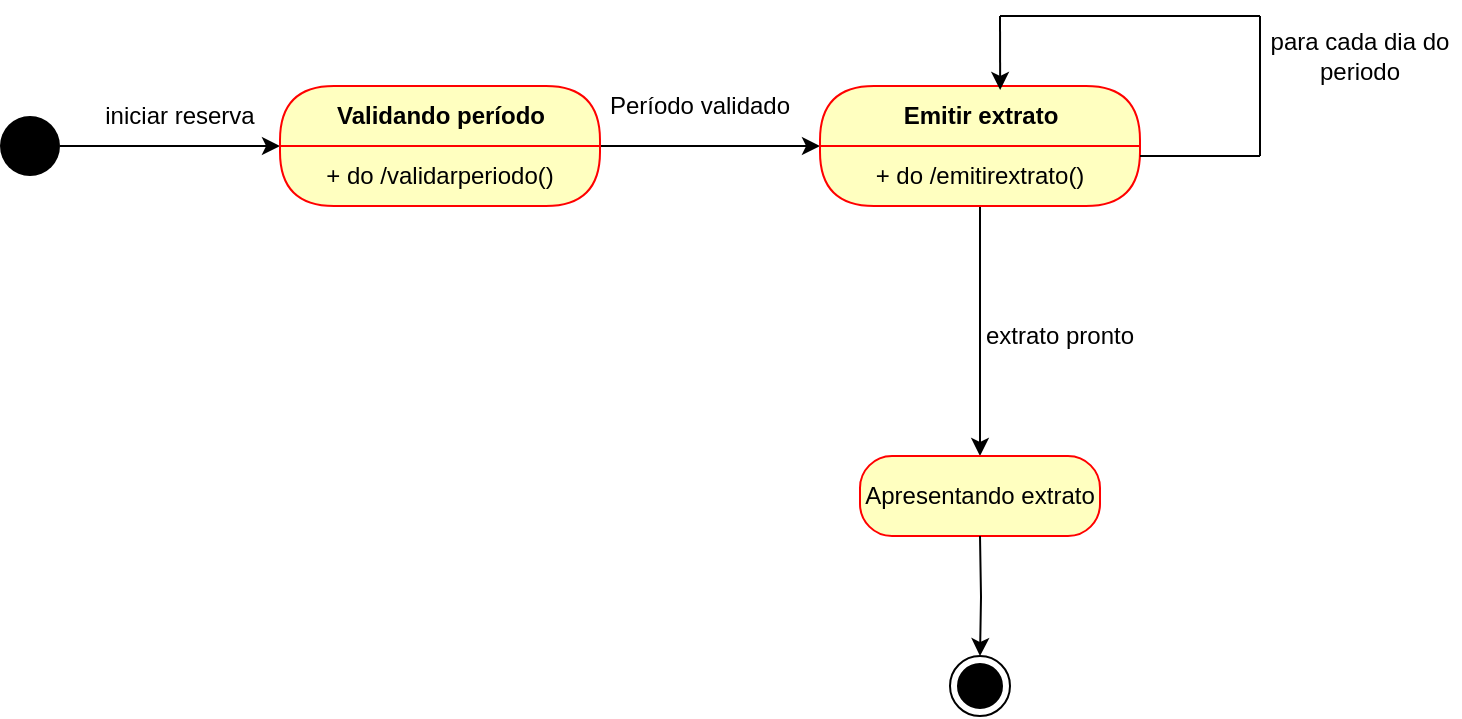 <mxfile version="13.9.9" type="device"><diagram id="QU2YKQpWMsRhnobJzOWw" name="Página-1"><mxGraphModel dx="1086" dy="806" grid="1" gridSize="10" guides="1" tooltips="1" connect="1" arrows="1" fold="1" page="1" pageScale="1" pageWidth="827" pageHeight="1169" math="0" shadow="0"><root><mxCell id="0"/><mxCell id="1" parent="0"/><mxCell id="7zu1TZ4fAgvrMbDqtmIx-1" style="edgeStyle=orthogonalEdgeStyle;rounded=0;orthogonalLoop=1;jettySize=auto;html=1;" parent="1" source="7zu1TZ4fAgvrMbDqtmIx-2" edge="1"><mxGeometry relative="1" as="geometry"><mxPoint x="200" y="85" as="targetPoint"/></mxGeometry></mxCell><mxCell id="7zu1TZ4fAgvrMbDqtmIx-2" value="" style="ellipse;fillColor=#000000;strokeColor=none;" parent="1" vertex="1"><mxGeometry x="60" y="70" width="30" height="30" as="geometry"/></mxCell><mxCell id="7zu1TZ4fAgvrMbDqtmIx-3" style="edgeStyle=orthogonalEdgeStyle;rounded=0;orthogonalLoop=1;jettySize=auto;html=1;" parent="1" source="7zu1TZ4fAgvrMbDqtmIx-4" edge="1"><mxGeometry relative="1" as="geometry"><mxPoint x="470" y="85" as="targetPoint"/></mxGeometry></mxCell><mxCell id="7zu1TZ4fAgvrMbDqtmIx-4" value="Validando período" style="swimlane;html=1;fontStyle=1;align=center;verticalAlign=middle;childLayout=stackLayout;horizontal=1;startSize=30;horizontalStack=0;resizeParent=0;resizeLast=1;container=0;fontColor=#000000;collapsible=0;rounded=1;arcSize=30;strokeColor=#ff0000;fillColor=#ffffc0;swimlaneFillColor=#ffffc0;dropTarget=0;" parent="1" vertex="1"><mxGeometry x="200" y="55" width="160" height="60" as="geometry"/></mxCell><mxCell id="7zu1TZ4fAgvrMbDqtmIx-5" value="+ do /validarperiodo()" style="text;html=1;strokeColor=none;fillColor=none;align=center;verticalAlign=middle;spacingLeft=4;spacingRight=4;whiteSpace=wrap;overflow=hidden;rotatable=0;fontColor=#000000;" parent="7zu1TZ4fAgvrMbDqtmIx-4" vertex="1"><mxGeometry y="30" width="160" height="30" as="geometry"/></mxCell><mxCell id="7zu1TZ4fAgvrMbDqtmIx-6" value="Subtitle" style="text;html=1;strokeColor=none;fillColor=none;align=center;verticalAlign=middle;spacingLeft=4;spacingRight=4;whiteSpace=wrap;overflow=hidden;rotatable=0;fontColor=#000000;" parent="7zu1TZ4fAgvrMbDqtmIx-4" vertex="1"><mxGeometry y="60" width="160" as="geometry"/></mxCell><mxCell id="7zu1TZ4fAgvrMbDqtmIx-7" style="edgeStyle=orthogonalEdgeStyle;rounded=0;orthogonalLoop=1;jettySize=auto;html=1;entryX=0.5;entryY=0;entryDx=0;entryDy=0;" parent="1" source="7zu1TZ4fAgvrMbDqtmIx-8" edge="1"><mxGeometry relative="1" as="geometry"><mxPoint x="550" y="240" as="targetPoint"/></mxGeometry></mxCell><mxCell id="7zu1TZ4fAgvrMbDqtmIx-8" value="Emitir extrato" style="swimlane;html=1;fontStyle=1;align=center;verticalAlign=middle;childLayout=stackLayout;horizontal=1;startSize=30;horizontalStack=0;resizeParent=0;resizeLast=1;container=0;fontColor=#000000;collapsible=0;rounded=1;arcSize=30;strokeColor=#ff0000;fillColor=#ffffc0;swimlaneFillColor=#ffffc0;dropTarget=0;" parent="1" vertex="1"><mxGeometry x="470" y="55" width="160" height="60" as="geometry"/></mxCell><mxCell id="7zu1TZ4fAgvrMbDqtmIx-9" value="+ do /emitirextrato()" style="text;html=1;strokeColor=none;fillColor=none;align=center;verticalAlign=middle;spacingLeft=4;spacingRight=4;whiteSpace=wrap;overflow=hidden;rotatable=0;fontColor=#000000;" parent="7zu1TZ4fAgvrMbDqtmIx-8" vertex="1"><mxGeometry y="30" width="160" height="30" as="geometry"/></mxCell><mxCell id="7zu1TZ4fAgvrMbDqtmIx-10" value="Subtitle" style="text;html=1;strokeColor=none;fillColor=none;align=center;verticalAlign=middle;spacingLeft=4;spacingRight=4;whiteSpace=wrap;overflow=hidden;rotatable=0;fontColor=#000000;" parent="7zu1TZ4fAgvrMbDqtmIx-8" vertex="1"><mxGeometry y="60" width="160" as="geometry"/></mxCell><mxCell id="7zu1TZ4fAgvrMbDqtmIx-11" value="iniciar reserva" style="text;html=1;strokeColor=none;fillColor=none;align=center;verticalAlign=middle;whiteSpace=wrap;rounded=0;" parent="1" vertex="1"><mxGeometry x="110" y="60" width="80" height="20" as="geometry"/></mxCell><mxCell id="7zu1TZ4fAgvrMbDqtmIx-12" value="Período validado" style="text;html=1;strokeColor=none;fillColor=none;align=center;verticalAlign=middle;whiteSpace=wrap;rounded=0;" parent="1" vertex="1"><mxGeometry x="360" y="55" width="100" height="20" as="geometry"/></mxCell><mxCell id="7zu1TZ4fAgvrMbDqtmIx-13" value="extrato pronto" style="text;html=1;strokeColor=none;fillColor=none;align=center;verticalAlign=middle;whiteSpace=wrap;rounded=0;" parent="1" vertex="1"><mxGeometry x="540" y="170" width="100" height="20" as="geometry"/></mxCell><mxCell id="7zu1TZ4fAgvrMbDqtmIx-33" value="" style="ellipse;html=1;shape=endState;fillColor=#000000;strokeColor=#000000;" parent="1" vertex="1"><mxGeometry x="535" y="340" width="30" height="30" as="geometry"/></mxCell><mxCell id="7zu1TZ4fAgvrMbDqtmIx-38" value="" style="endArrow=none;html=1;" parent="1" edge="1"><mxGeometry width="50" height="50" relative="1" as="geometry"><mxPoint x="630" y="90" as="sourcePoint"/><mxPoint x="690" y="90" as="targetPoint"/></mxGeometry></mxCell><mxCell id="7zu1TZ4fAgvrMbDqtmIx-39" value="" style="endArrow=none;html=1;" parent="1" edge="1"><mxGeometry width="50" height="50" relative="1" as="geometry"><mxPoint x="690" y="90" as="sourcePoint"/><mxPoint x="690" y="20" as="targetPoint"/></mxGeometry></mxCell><mxCell id="7zu1TZ4fAgvrMbDqtmIx-40" value="" style="endArrow=none;html=1;" parent="1" edge="1"><mxGeometry width="50" height="50" relative="1" as="geometry"><mxPoint x="690" y="20" as="sourcePoint"/><mxPoint x="560" y="20" as="targetPoint"/></mxGeometry></mxCell><mxCell id="7zu1TZ4fAgvrMbDqtmIx-41" value="" style="endArrow=classic;html=1;entryX=0.563;entryY=0.033;entryDx=0;entryDy=0;entryPerimeter=0;" parent="1" target="7zu1TZ4fAgvrMbDqtmIx-8" edge="1"><mxGeometry width="50" height="50" relative="1" as="geometry"><mxPoint x="560" y="20" as="sourcePoint"/><mxPoint x="440" y="190" as="targetPoint"/></mxGeometry></mxCell><mxCell id="7zu1TZ4fAgvrMbDqtmIx-42" value="para cada dia do periodo" style="text;html=1;strokeColor=none;fillColor=none;align=center;verticalAlign=middle;whiteSpace=wrap;rounded=0;" parent="1" vertex="1"><mxGeometry x="690" y="30" width="100" height="20" as="geometry"/></mxCell><mxCell id="7zu1TZ4fAgvrMbDqtmIx-43" value="Apresentando extrato" style="rounded=1;whiteSpace=wrap;html=1;arcSize=40;fontColor=#000000;fillColor=#ffffc0;strokeColor=#ff0000;" parent="1" vertex="1"><mxGeometry x="490" y="240" width="120" height="40" as="geometry"/></mxCell><mxCell id="7zu1TZ4fAgvrMbDqtmIx-45" style="edgeStyle=orthogonalEdgeStyle;rounded=0;orthogonalLoop=1;jettySize=auto;html=1;entryX=0.5;entryY=0;entryDx=0;entryDy=0;" parent="1" target="7zu1TZ4fAgvrMbDqtmIx-33" edge="1"><mxGeometry relative="1" as="geometry"><mxPoint x="560" y="250" as="targetPoint"/><mxPoint x="550" y="280" as="sourcePoint"/></mxGeometry></mxCell></root></mxGraphModel></diagram></mxfile>